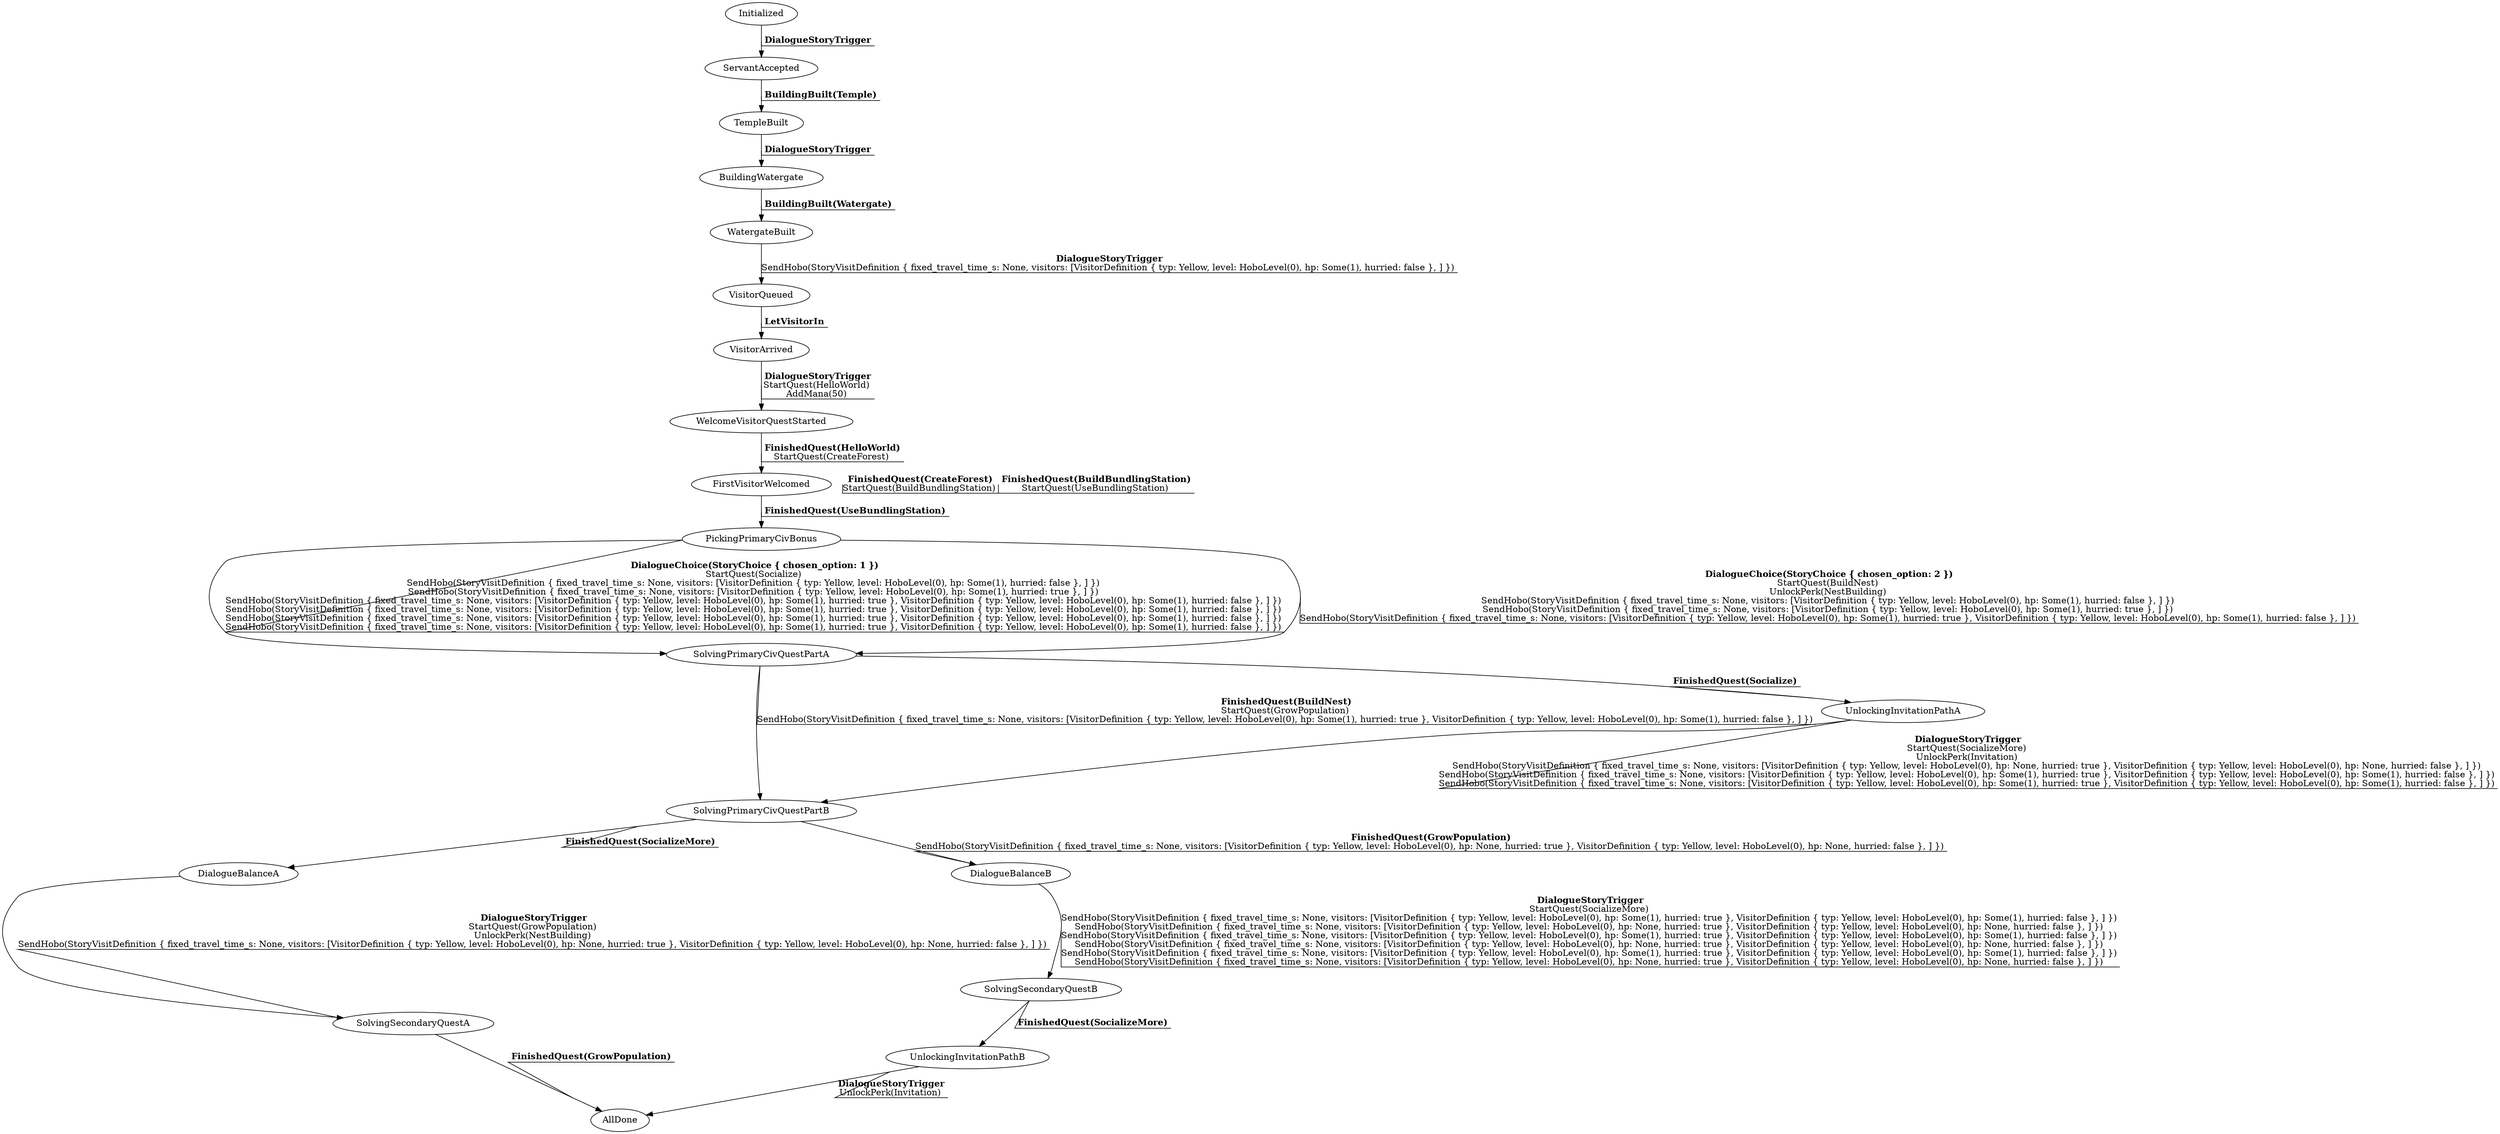 digraph MyGraph {
graph [outputorder=edgesfirst];
Initialized [label="Initialized"]
ServantAccepted [label="ServantAccepted"]
TempleBuilt [label="TempleBuilt"]
BuildingWatergate [label="BuildingWatergate"]
WatergateBuilt [label="WatergateBuilt"]
VisitorQueued [label="VisitorQueued"]
VisitorArrived [label="VisitorArrived"]
WelcomeVisitorQuestStarted [label="WelcomeVisitorQuestStarted"]
FirstVisitorWelcomed [label="FirstVisitorWelcomed"]
PickingPrimaryCivBonus [label="PickingPrimaryCivBonus"]
SolvingPrimaryCivQuestPartA [label="SolvingPrimaryCivQuestPartA"]
SolvingPrimaryCivQuestPartB [label="SolvingPrimaryCivQuestPartB"]
UnlockingInvitationPathA [label="UnlockingInvitationPathA"]
UnlockingInvitationPathB [label="UnlockingInvitationPathB"]
DialogueBalanceA [label="DialogueBalanceA"]
DialogueBalanceB [label="DialogueBalanceB"]
SolvingSecondaryQuestA [label="SolvingSecondaryQuestA"]
SolvingSecondaryQuestB [label="SolvingSecondaryQuestB"]
AllDone [label="AllDone"]
Initialized -> ServantAccepted [decorate=true, color=black, label=< <B>DialogueStoryTrigger</B> >]
ServantAccepted -> TempleBuilt [decorate=true, color=black, label=< <B>BuildingBuilt(Temple)</B> >]
TempleBuilt -> BuildingWatergate [decorate=true, color=black, label=< <B>DialogueStoryTrigger</B> >]
BuildingWatergate -> WatergateBuilt [decorate=true, color=black, label=< <B>BuildingBuilt(Watergate)</B> >]
WatergateBuilt -> VisitorQueued [decorate=true, color=black, label=< <B>DialogueStoryTrigger</B> <br/>SendHobo(StoryVisitDefinition { fixed_travel_time_s: None, visitors: [VisitorDefinition { typ: Yellow, level: HoboLevel(0), hp: Some(1), hurried: false }, ] }) >]
VisitorQueued -> VisitorArrived [decorate=true, color=black, label=< <B>LetVisitorIn</B> >]
VisitorArrived -> WelcomeVisitorQuestStarted [decorate=true, color=black, label=< <B>DialogueStoryTrigger</B> <br/>StartQuest(HelloWorld) <br/>AddMana(50) >]
WelcomeVisitorQuestStarted -> FirstVisitorWelcomed [decorate=true, color=black, label=< <B>FinishedQuest(HelloWorld)</B> <br/>StartQuest(CreateForest) >]
FirstVisitorWelcomed -> FirstVisitorWelcomed [decorate=true, color=invis, label=< <B>FinishedQuest(CreateForest)</B> <br/>StartQuest(BuildBundlingStation) >]
FirstVisitorWelcomed -> FirstVisitorWelcomed [decorate=true, color=invis, label=< <B>FinishedQuest(BuildBundlingStation)</B> <br/>StartQuest(UseBundlingStation) >]
FirstVisitorWelcomed -> PickingPrimaryCivBonus [decorate=true, color=black, label=< <B>FinishedQuest(UseBundlingStation)</B> >]
PickingPrimaryCivBonus -> SolvingPrimaryCivQuestPartA [decorate=true, color=black, label=< <B>DialogueChoice(StoryChoice { chosen_option: 1 })</B> <br/>StartQuest(Socialize) <br/>SendHobo(StoryVisitDefinition { fixed_travel_time_s: None, visitors: [VisitorDefinition { typ: Yellow, level: HoboLevel(0), hp: Some(1), hurried: false }, ] }) <br/>SendHobo(StoryVisitDefinition { fixed_travel_time_s: None, visitors: [VisitorDefinition { typ: Yellow, level: HoboLevel(0), hp: Some(1), hurried: true }, ] }) <br/>SendHobo(StoryVisitDefinition { fixed_travel_time_s: None, visitors: [VisitorDefinition { typ: Yellow, level: HoboLevel(0), hp: Some(1), hurried: true }, VisitorDefinition { typ: Yellow, level: HoboLevel(0), hp: Some(1), hurried: false }, ] }) <br/>SendHobo(StoryVisitDefinition { fixed_travel_time_s: None, visitors: [VisitorDefinition { typ: Yellow, level: HoboLevel(0), hp: Some(1), hurried: true }, VisitorDefinition { typ: Yellow, level: HoboLevel(0), hp: Some(1), hurried: false }, ] }) <br/>SendHobo(StoryVisitDefinition { fixed_travel_time_s: None, visitors: [VisitorDefinition { typ: Yellow, level: HoboLevel(0), hp: Some(1), hurried: true }, VisitorDefinition { typ: Yellow, level: HoboLevel(0), hp: Some(1), hurried: false }, ] }) <br/>SendHobo(StoryVisitDefinition { fixed_travel_time_s: None, visitors: [VisitorDefinition { typ: Yellow, level: HoboLevel(0), hp: Some(1), hurried: true }, VisitorDefinition { typ: Yellow, level: HoboLevel(0), hp: Some(1), hurried: false }, ] }) >]
PickingPrimaryCivBonus -> SolvingPrimaryCivQuestPartA [decorate=true, color=black, label=< <B>DialogueChoice(StoryChoice { chosen_option: 2 })</B> <br/>StartQuest(BuildNest) <br/>UnlockPerk(NestBuilding) <br/>SendHobo(StoryVisitDefinition { fixed_travel_time_s: None, visitors: [VisitorDefinition { typ: Yellow, level: HoboLevel(0), hp: Some(1), hurried: false }, ] }) <br/>SendHobo(StoryVisitDefinition { fixed_travel_time_s: None, visitors: [VisitorDefinition { typ: Yellow, level: HoboLevel(0), hp: Some(1), hurried: true }, ] }) <br/>SendHobo(StoryVisitDefinition { fixed_travel_time_s: None, visitors: [VisitorDefinition { typ: Yellow, level: HoboLevel(0), hp: Some(1), hurried: true }, VisitorDefinition { typ: Yellow, level: HoboLevel(0), hp: Some(1), hurried: false }, ] }) >]
SolvingPrimaryCivQuestPartA -> UnlockingInvitationPathA [decorate=true, color=black, label=< <B>FinishedQuest(Socialize)</B> >]
SolvingPrimaryCivQuestPartA -> SolvingPrimaryCivQuestPartB [decorate=true, color=black, label=< <B>FinishedQuest(BuildNest)</B> <br/>StartQuest(GrowPopulation) <br/>SendHobo(StoryVisitDefinition { fixed_travel_time_s: None, visitors: [VisitorDefinition { typ: Yellow, level: HoboLevel(0), hp: Some(1), hurried: true }, VisitorDefinition { typ: Yellow, level: HoboLevel(0), hp: Some(1), hurried: false }, ] }) >]
SolvingPrimaryCivQuestPartB -> DialogueBalanceA [decorate=true, color=black, label=< <B>FinishedQuest(SocializeMore)</B> >]
SolvingPrimaryCivQuestPartB -> DialogueBalanceB [decorate=true, color=black, label=< <B>FinishedQuest(GrowPopulation)</B> <br/>SendHobo(StoryVisitDefinition { fixed_travel_time_s: None, visitors: [VisitorDefinition { typ: Yellow, level: HoboLevel(0), hp: None, hurried: true }, VisitorDefinition { typ: Yellow, level: HoboLevel(0), hp: None, hurried: false }, ] }) >]
UnlockingInvitationPathA -> SolvingPrimaryCivQuestPartB [decorate=true, color=black, label=< <B>DialogueStoryTrigger</B> <br/>StartQuest(SocializeMore) <br/>UnlockPerk(Invitation) <br/>SendHobo(StoryVisitDefinition { fixed_travel_time_s: None, visitors: [VisitorDefinition { typ: Yellow, level: HoboLevel(0), hp: None, hurried: true }, VisitorDefinition { typ: Yellow, level: HoboLevel(0), hp: None, hurried: false }, ] }) <br/>SendHobo(StoryVisitDefinition { fixed_travel_time_s: None, visitors: [VisitorDefinition { typ: Yellow, level: HoboLevel(0), hp: Some(1), hurried: true }, VisitorDefinition { typ: Yellow, level: HoboLevel(0), hp: Some(1), hurried: false }, ] }) <br/>SendHobo(StoryVisitDefinition { fixed_travel_time_s: None, visitors: [VisitorDefinition { typ: Yellow, level: HoboLevel(0), hp: Some(1), hurried: true }, VisitorDefinition { typ: Yellow, level: HoboLevel(0), hp: Some(1), hurried: false }, ] }) >]
UnlockingInvitationPathB -> AllDone [decorate=true, color=black, label=< <B>DialogueStoryTrigger</B> <br/>UnlockPerk(Invitation) >]
DialogueBalanceA -> SolvingSecondaryQuestA [decorate=true, color=black, label=< <B>DialogueStoryTrigger</B> <br/>StartQuest(GrowPopulation) <br/>UnlockPerk(NestBuilding) <br/>SendHobo(StoryVisitDefinition { fixed_travel_time_s: None, visitors: [VisitorDefinition { typ: Yellow, level: HoboLevel(0), hp: None, hurried: true }, VisitorDefinition { typ: Yellow, level: HoboLevel(0), hp: None, hurried: false }, ] }) >]
DialogueBalanceB -> SolvingSecondaryQuestB [decorate=true, color=black, label=< <B>DialogueStoryTrigger</B> <br/>StartQuest(SocializeMore) <br/>SendHobo(StoryVisitDefinition { fixed_travel_time_s: None, visitors: [VisitorDefinition { typ: Yellow, level: HoboLevel(0), hp: Some(1), hurried: true }, VisitorDefinition { typ: Yellow, level: HoboLevel(0), hp: Some(1), hurried: false }, ] }) <br/>SendHobo(StoryVisitDefinition { fixed_travel_time_s: None, visitors: [VisitorDefinition { typ: Yellow, level: HoboLevel(0), hp: None, hurried: true }, VisitorDefinition { typ: Yellow, level: HoboLevel(0), hp: None, hurried: false }, ] }) <br/>SendHobo(StoryVisitDefinition { fixed_travel_time_s: None, visitors: [VisitorDefinition { typ: Yellow, level: HoboLevel(0), hp: Some(1), hurried: true }, VisitorDefinition { typ: Yellow, level: HoboLevel(0), hp: Some(1), hurried: false }, ] }) <br/>SendHobo(StoryVisitDefinition { fixed_travel_time_s: None, visitors: [VisitorDefinition { typ: Yellow, level: HoboLevel(0), hp: None, hurried: true }, VisitorDefinition { typ: Yellow, level: HoboLevel(0), hp: None, hurried: false }, ] }) <br/>SendHobo(StoryVisitDefinition { fixed_travel_time_s: None, visitors: [VisitorDefinition { typ: Yellow, level: HoboLevel(0), hp: Some(1), hurried: true }, VisitorDefinition { typ: Yellow, level: HoboLevel(0), hp: Some(1), hurried: false }, ] }) <br/>SendHobo(StoryVisitDefinition { fixed_travel_time_s: None, visitors: [VisitorDefinition { typ: Yellow, level: HoboLevel(0), hp: None, hurried: true }, VisitorDefinition { typ: Yellow, level: HoboLevel(0), hp: None, hurried: false }, ] }) >]
SolvingSecondaryQuestA -> AllDone [decorate=true, color=black, label=< <B>FinishedQuest(GrowPopulation)</B> >]
SolvingSecondaryQuestB -> UnlockingInvitationPathB [decorate=true, color=black, label=< <B>FinishedQuest(SocializeMore)</B> >]
}

